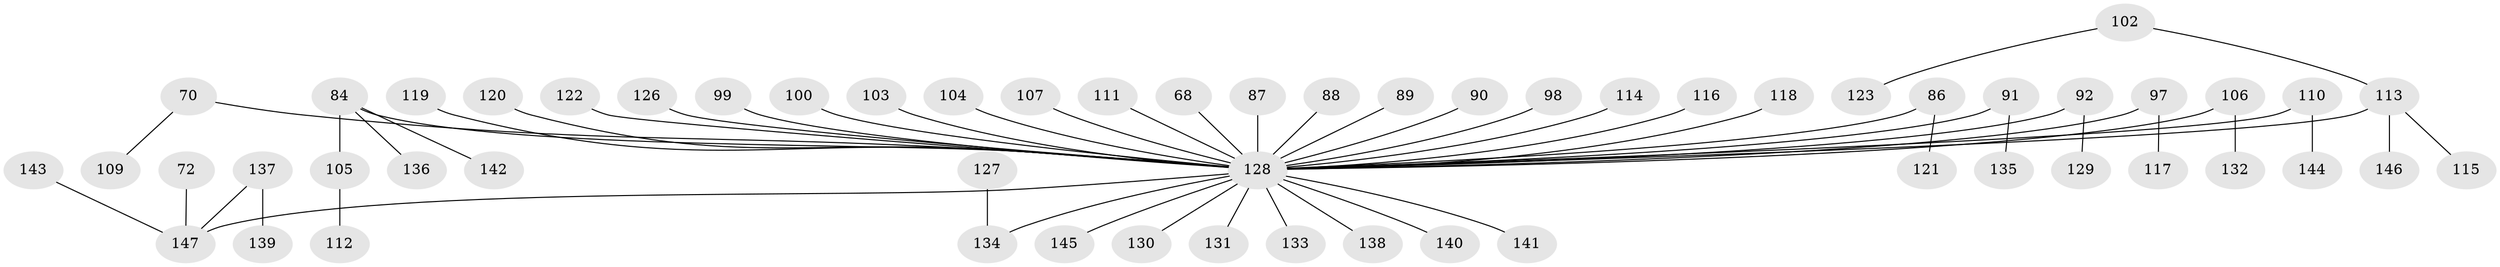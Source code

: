 // original degree distribution, {6: 0.006802721088435374, 5: 0.05442176870748299, 4: 0.061224489795918366, 7: 0.006802721088435374, 2: 0.25170068027210885, 3: 0.1292517006802721, 1: 0.4897959183673469}
// Generated by graph-tools (version 1.1) at 2025/55/03/04/25 21:55:45]
// undirected, 58 vertices, 57 edges
graph export_dot {
graph [start="1"]
  node [color=gray90,style=filled];
  68;
  70;
  72;
  84 [super="+50+45+57"];
  86;
  87;
  88;
  89;
  90;
  91 [super="+58"];
  92;
  97;
  98;
  99;
  100;
  102;
  103;
  104;
  105 [super="+27+44"];
  106;
  107;
  109;
  110;
  111;
  112;
  113 [super="+49+73"];
  114;
  115;
  116;
  117;
  118;
  119;
  120;
  121;
  122;
  123;
  126;
  127;
  128 [super="+5+18+36+14+24+59+43+124+53+13+31+32+42+46+47+101+48+55+69+125+108+96+78+62+76+94"];
  129;
  130;
  131;
  132;
  133;
  134 [super="+74"];
  135;
  136;
  137 [super="+93"];
  138;
  139;
  140;
  141;
  142;
  143;
  144;
  145;
  146;
  147 [super="+67"];
  68 -- 128;
  70 -- 109;
  70 -- 128;
  72 -- 147;
  84 -- 136;
  84 -- 142;
  84 -- 105;
  84 -- 128;
  86 -- 121;
  86 -- 128;
  87 -- 128;
  88 -- 128;
  89 -- 128;
  90 -- 128;
  91 -- 135;
  91 -- 128;
  92 -- 129;
  92 -- 128;
  97 -- 117;
  97 -- 128;
  98 -- 128;
  99 -- 128;
  100 -- 128;
  102 -- 123;
  102 -- 113;
  103 -- 128;
  104 -- 128;
  105 -- 112;
  106 -- 132;
  106 -- 128;
  107 -- 128;
  110 -- 144;
  110 -- 128;
  111 -- 128;
  113 -- 115;
  113 -- 146;
  113 -- 128;
  114 -- 128;
  116 -- 128;
  118 -- 128;
  119 -- 128;
  120 -- 128;
  122 -- 128;
  126 -- 128;
  127 -- 134;
  128 -- 145;
  128 -- 131;
  128 -- 140;
  128 -- 141;
  128 -- 130;
  128 -- 138;
  128 -- 147;
  128 -- 133;
  128 -- 134;
  137 -- 139;
  137 -- 147;
  143 -- 147;
}
